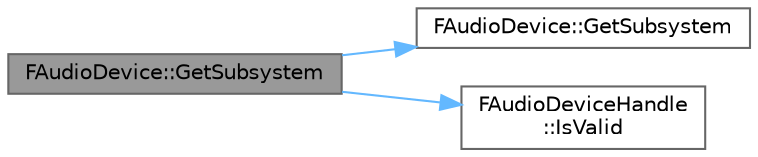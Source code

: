 digraph "FAudioDevice::GetSubsystem"
{
 // INTERACTIVE_SVG=YES
 // LATEX_PDF_SIZE
  bgcolor="transparent";
  edge [fontname=Helvetica,fontsize=10,labelfontname=Helvetica,labelfontsize=10];
  node [fontname=Helvetica,fontsize=10,shape=box,height=0.2,width=0.4];
  rankdir="LR";
  Node1 [id="Node000001",label="FAudioDevice::GetSubsystem",height=0.2,width=0.4,color="gray40", fillcolor="grey60", style="filled", fontcolor="black",tooltip="Get a Subsystem of specified type from the provided AudioDeviceHandle returns nullptr if the Subsyste..."];
  Node1 -> Node2 [id="edge1_Node000001_Node000002",color="steelblue1",style="solid",tooltip=" "];
  Node2 [id="Node000002",label="FAudioDevice::GetSubsystem",height=0.2,width=0.4,color="grey40", fillcolor="white", style="filled",URL="$d7/db1/classFAudioDevice.html#a6af547080998bbc7bcc4fd6200405f5e",tooltip="Get a Subsystem of specified type."];
  Node1 -> Node3 [id="edge2_Node000001_Node000003",color="steelblue1",style="solid",tooltip=" "];
  Node3 [id="Node000003",label="FAudioDeviceHandle\l::IsValid",height=0.2,width=0.4,color="grey40", fillcolor="white", style="filled",URL="$d7/da1/classFAudioDeviceHandle.html#a45e0403cd2d8881d93cc40d84ccb9c7f",tooltip=" "];
}
